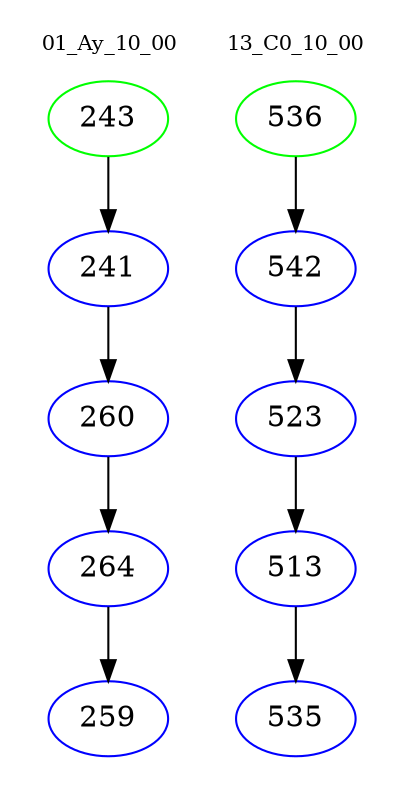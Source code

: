 digraph{
subgraph cluster_0 {
color = white
label = "01_Ay_10_00";
fontsize=10;
T0_243 [label="243", color="green"]
T0_243 -> T0_241 [color="black"]
T0_241 [label="241", color="blue"]
T0_241 -> T0_260 [color="black"]
T0_260 [label="260", color="blue"]
T0_260 -> T0_264 [color="black"]
T0_264 [label="264", color="blue"]
T0_264 -> T0_259 [color="black"]
T0_259 [label="259", color="blue"]
}
subgraph cluster_1 {
color = white
label = "13_C0_10_00";
fontsize=10;
T1_536 [label="536", color="green"]
T1_536 -> T1_542 [color="black"]
T1_542 [label="542", color="blue"]
T1_542 -> T1_523 [color="black"]
T1_523 [label="523", color="blue"]
T1_523 -> T1_513 [color="black"]
T1_513 [label="513", color="blue"]
T1_513 -> T1_535 [color="black"]
T1_535 [label="535", color="blue"]
}
}
